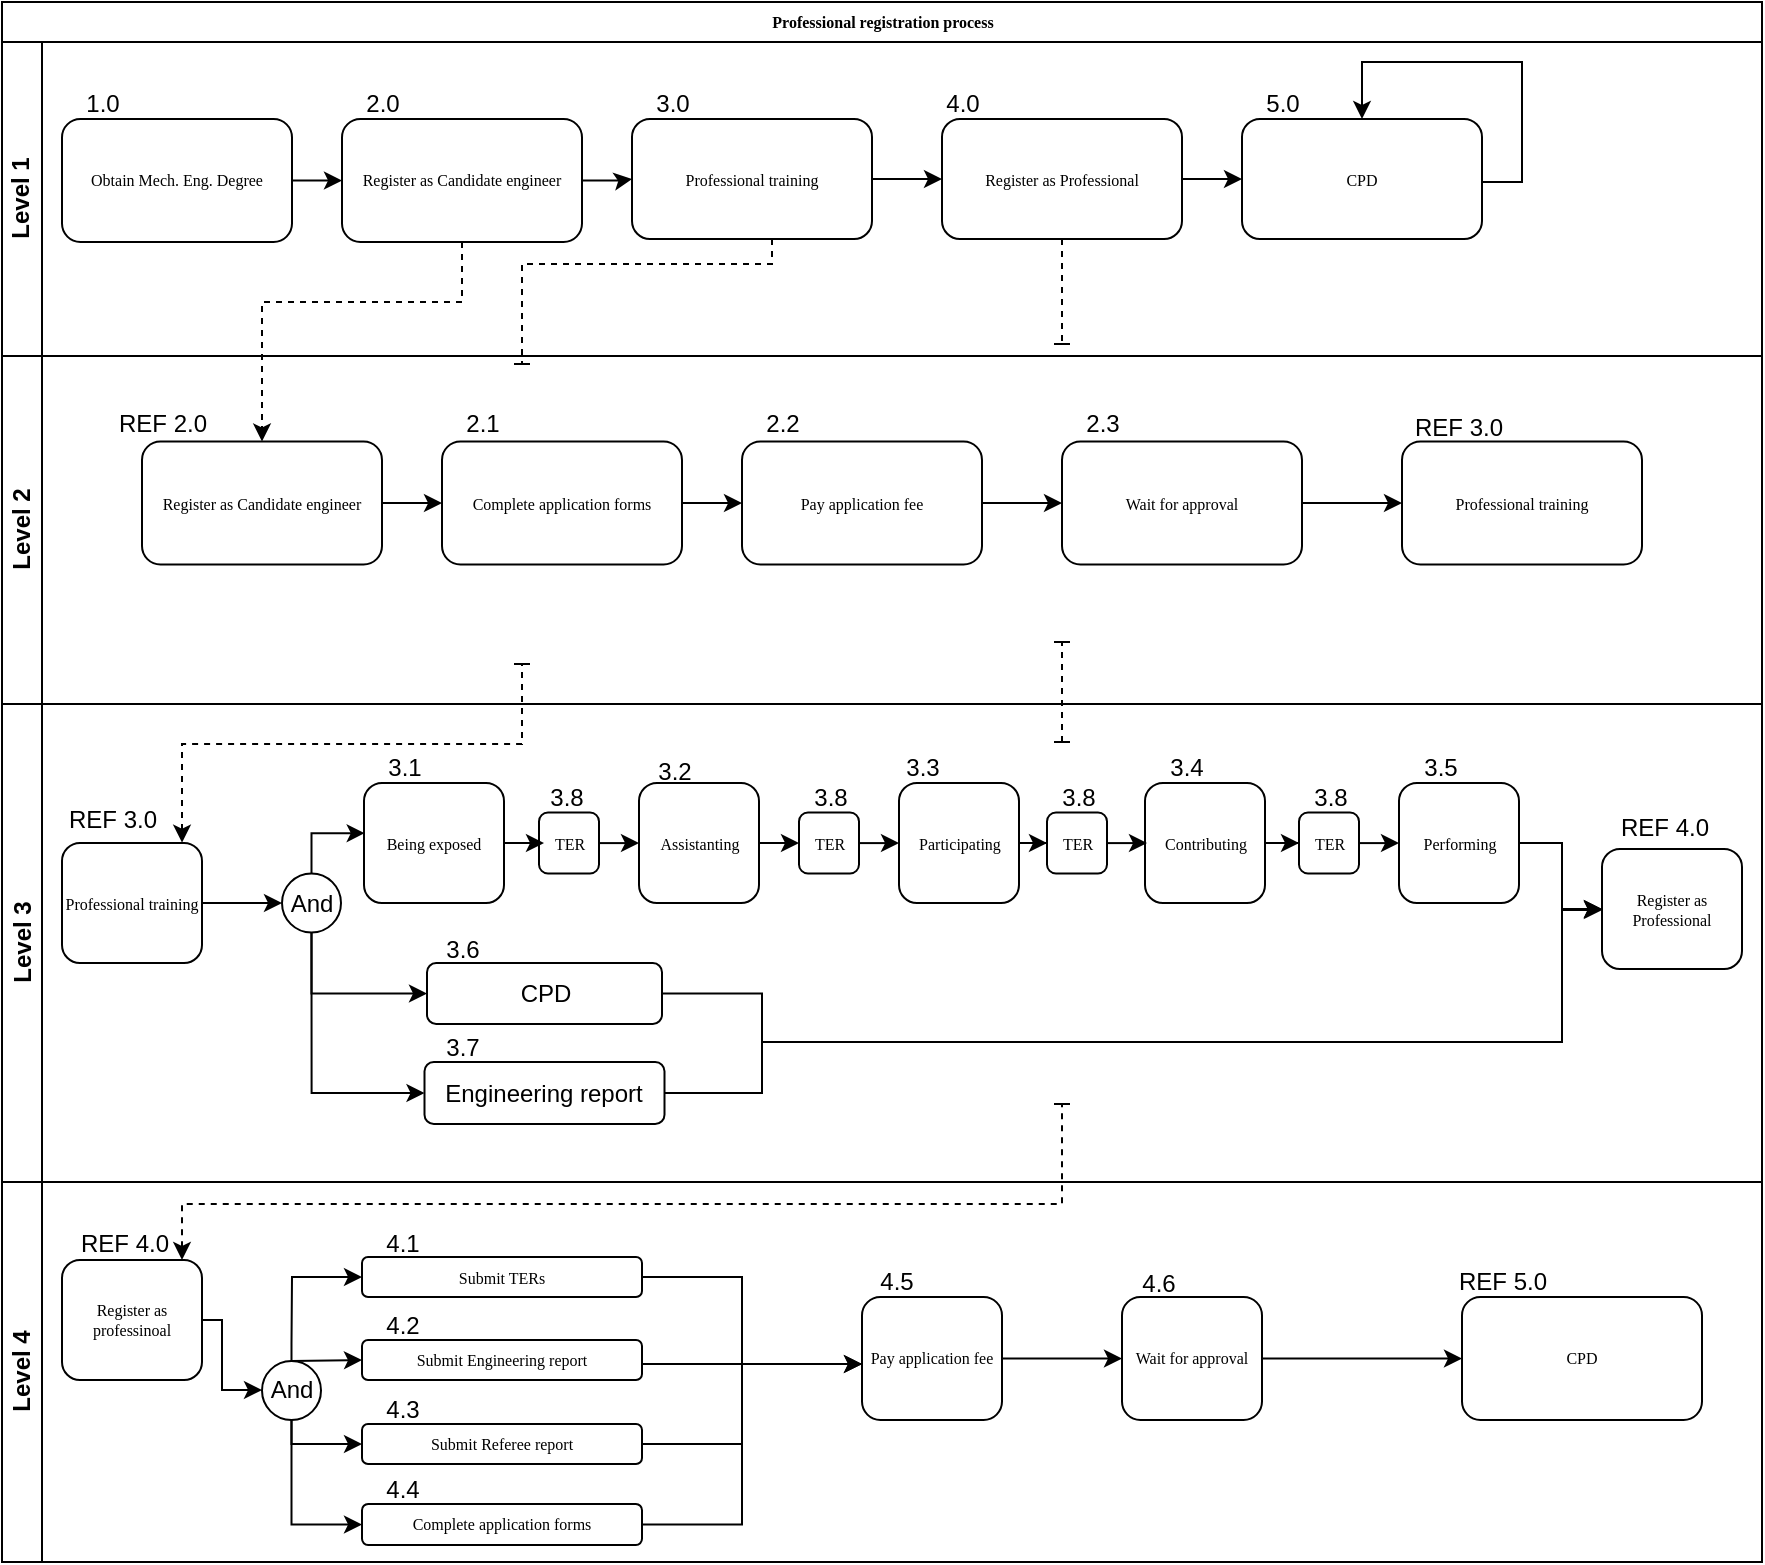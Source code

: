 <mxfile version="20.4.0" type="github">
  <diagram name="Page-1" id="c7488fd3-1785-93aa-aadb-54a6760d102a">
    <mxGraphModel dx="1185" dy="638" grid="1" gridSize="10" guides="1" tooltips="1" connect="1" arrows="1" fold="1" page="1" pageScale="1" pageWidth="1100" pageHeight="850" background="none" math="0" shadow="0">
      <root>
        <mxCell id="0" />
        <mxCell id="1" parent="0" />
        <mxCell id="2b4e8129b02d487f-1" value="Professional registration process" style="swimlane;html=1;childLayout=stackLayout;horizontal=1;startSize=20;horizontalStack=0;rounded=0;shadow=0;labelBackgroundColor=none;strokeWidth=1;fontFamily=Verdana;fontSize=8;align=center;" parent="1" vertex="1">
          <mxGeometry x="50" y="79" width="880" height="780" as="geometry" />
        </mxCell>
        <mxCell id="2b4e8129b02d487f-2" value="Level 1" style="swimlane;html=1;startSize=20;horizontal=0;" parent="2b4e8129b02d487f-1" vertex="1">
          <mxGeometry y="20" width="880" height="157" as="geometry" />
        </mxCell>
        <mxCell id="cjC6dYm5lV7wMh_6vhs--11" value="" style="edgeStyle=orthogonalEdgeStyle;rounded=0;orthogonalLoop=1;jettySize=auto;html=1;" edge="1" parent="2b4e8129b02d487f-2" source="2b4e8129b02d487f-6" target="cjC6dYm5lV7wMh_6vhs--10">
          <mxGeometry relative="1" as="geometry" />
        </mxCell>
        <mxCell id="2b4e8129b02d487f-6" value="Obtain Mech. Eng. Degree" style="rounded=1;whiteSpace=wrap;html=1;shadow=0;labelBackgroundColor=none;strokeWidth=1;fontFamily=Verdana;fontSize=8;align=center;" parent="2b4e8129b02d487f-2" vertex="1">
          <mxGeometry x="30" y="38.5" width="115" height="61.5" as="geometry" />
        </mxCell>
        <mxCell id="cjC6dYm5lV7wMh_6vhs--13" value="" style="edgeStyle=orthogonalEdgeStyle;rounded=0;orthogonalLoop=1;jettySize=auto;html=1;" edge="1" parent="2b4e8129b02d487f-2" source="cjC6dYm5lV7wMh_6vhs--10" target="cjC6dYm5lV7wMh_6vhs--12">
          <mxGeometry relative="1" as="geometry" />
        </mxCell>
        <mxCell id="cjC6dYm5lV7wMh_6vhs--10" value="Register as Candidate engineer" style="rounded=1;whiteSpace=wrap;html=1;shadow=0;labelBackgroundColor=none;strokeWidth=1;fontFamily=Verdana;fontSize=8;align=center;" vertex="1" parent="2b4e8129b02d487f-2">
          <mxGeometry x="170" y="38.5" width="120" height="61.5" as="geometry" />
        </mxCell>
        <mxCell id="cjC6dYm5lV7wMh_6vhs--16" style="edgeStyle=orthogonalEdgeStyle;rounded=0;orthogonalLoop=1;jettySize=auto;html=1;" edge="1" parent="2b4e8129b02d487f-2" source="cjC6dYm5lV7wMh_6vhs--12" target="cjC6dYm5lV7wMh_6vhs--14">
          <mxGeometry relative="1" as="geometry" />
        </mxCell>
        <mxCell id="cjC6dYm5lV7wMh_6vhs--12" value="Professional training" style="whiteSpace=wrap;html=1;fontSize=8;fontFamily=Verdana;rounded=1;shadow=0;labelBackgroundColor=none;strokeWidth=1;" vertex="1" parent="2b4e8129b02d487f-2">
          <mxGeometry x="315" y="38.5" width="120" height="60" as="geometry" />
        </mxCell>
        <mxCell id="cjC6dYm5lV7wMh_6vhs--17" style="edgeStyle=orthogonalEdgeStyle;rounded=0;orthogonalLoop=1;jettySize=auto;html=1;" edge="1" parent="2b4e8129b02d487f-2" source="cjC6dYm5lV7wMh_6vhs--14" target="cjC6dYm5lV7wMh_6vhs--15">
          <mxGeometry relative="1" as="geometry" />
        </mxCell>
        <mxCell id="cjC6dYm5lV7wMh_6vhs--14" value="Register as Professional" style="whiteSpace=wrap;html=1;fontSize=8;fontFamily=Verdana;rounded=1;shadow=0;labelBackgroundColor=none;strokeWidth=1;" vertex="1" parent="2b4e8129b02d487f-2">
          <mxGeometry x="470" y="38.5" width="120" height="60" as="geometry" />
        </mxCell>
        <mxCell id="cjC6dYm5lV7wMh_6vhs--15" value="CPD" style="whiteSpace=wrap;html=1;fontSize=8;fontFamily=Verdana;rounded=1;shadow=0;labelBackgroundColor=none;strokeWidth=1;" vertex="1" parent="2b4e8129b02d487f-2">
          <mxGeometry x="620" y="38.5" width="120" height="60" as="geometry" />
        </mxCell>
        <mxCell id="cjC6dYm5lV7wMh_6vhs--19" style="edgeStyle=orthogonalEdgeStyle;rounded=0;orthogonalLoop=1;jettySize=auto;html=1;entryX=0.5;entryY=0;entryDx=0;entryDy=0;" edge="1" parent="2b4e8129b02d487f-2" source="cjC6dYm5lV7wMh_6vhs--15" target="cjC6dYm5lV7wMh_6vhs--15">
          <mxGeometry relative="1" as="geometry">
            <mxPoint x="750" y="40" as="targetPoint" />
            <Array as="points">
              <mxPoint x="760" y="70" />
              <mxPoint x="760" y="10" />
              <mxPoint x="680" y="10" />
            </Array>
          </mxGeometry>
        </mxCell>
        <mxCell id="cjC6dYm5lV7wMh_6vhs--118" value="1.0" style="text;html=1;align=center;verticalAlign=middle;resizable=0;points=[];autosize=1;strokeColor=none;fillColor=none;" vertex="1" parent="2b4e8129b02d487f-2">
          <mxGeometry x="30" y="16" width="40" height="30" as="geometry" />
        </mxCell>
        <mxCell id="cjC6dYm5lV7wMh_6vhs--119" value="2.0" style="text;html=1;align=center;verticalAlign=middle;resizable=0;points=[];autosize=1;strokeColor=none;fillColor=none;" vertex="1" parent="2b4e8129b02d487f-2">
          <mxGeometry x="170" y="16" width="40" height="30" as="geometry" />
        </mxCell>
        <mxCell id="cjC6dYm5lV7wMh_6vhs--122" value="5.0" style="text;html=1;align=center;verticalAlign=middle;resizable=0;points=[];autosize=1;strokeColor=none;fillColor=none;" vertex="1" parent="2b4e8129b02d487f-2">
          <mxGeometry x="620" y="16" width="40" height="30" as="geometry" />
        </mxCell>
        <mxCell id="cjC6dYm5lV7wMh_6vhs--120" value="3.0" style="text;html=1;align=center;verticalAlign=middle;resizable=0;points=[];autosize=1;strokeColor=none;fillColor=none;" vertex="1" parent="2b4e8129b02d487f-2">
          <mxGeometry x="315" y="16" width="40" height="30" as="geometry" />
        </mxCell>
        <mxCell id="cjC6dYm5lV7wMh_6vhs--121" value="4.0" style="text;html=1;align=center;verticalAlign=middle;resizable=0;points=[];autosize=1;strokeColor=none;fillColor=none;" vertex="1" parent="2b4e8129b02d487f-2">
          <mxGeometry x="460" y="16" width="40" height="30" as="geometry" />
        </mxCell>
        <mxCell id="2b4e8129b02d487f-3" value="Level 2" style="swimlane;html=1;startSize=20;horizontal=0;" parent="2b4e8129b02d487f-1" vertex="1">
          <mxGeometry y="177" width="880" height="174" as="geometry" />
        </mxCell>
        <mxCell id="cjC6dYm5lV7wMh_6vhs--30" value="" style="edgeStyle=orthogonalEdgeStyle;rounded=0;orthogonalLoop=1;jettySize=auto;html=1;startArrow=none;startFill=0;endArrow=classic;endFill=1;" edge="1" parent="2b4e8129b02d487f-3" source="cjC6dYm5lV7wMh_6vhs--21" target="cjC6dYm5lV7wMh_6vhs--29">
          <mxGeometry relative="1" as="geometry" />
        </mxCell>
        <mxCell id="cjC6dYm5lV7wMh_6vhs--21" value="Register as Candidate engineer" style="rounded=1;whiteSpace=wrap;html=1;shadow=0;labelBackgroundColor=none;strokeWidth=1;fontFamily=Verdana;fontSize=8;align=center;" vertex="1" parent="2b4e8129b02d487f-3">
          <mxGeometry x="70" y="42.75" width="120" height="61.5" as="geometry" />
        </mxCell>
        <mxCell id="cjC6dYm5lV7wMh_6vhs--32" value="" style="edgeStyle=orthogonalEdgeStyle;rounded=0;orthogonalLoop=1;jettySize=auto;html=1;startArrow=none;startFill=0;endArrow=classic;endFill=1;" edge="1" parent="2b4e8129b02d487f-3" source="cjC6dYm5lV7wMh_6vhs--29" target="cjC6dYm5lV7wMh_6vhs--31">
          <mxGeometry relative="1" as="geometry" />
        </mxCell>
        <mxCell id="cjC6dYm5lV7wMh_6vhs--29" value="Complete application forms" style="rounded=1;whiteSpace=wrap;html=1;shadow=0;labelBackgroundColor=none;strokeWidth=1;fontFamily=Verdana;fontSize=8;align=center;" vertex="1" parent="2b4e8129b02d487f-3">
          <mxGeometry x="220" y="42.75" width="120" height="61.5" as="geometry" />
        </mxCell>
        <mxCell id="cjC6dYm5lV7wMh_6vhs--34" value="" style="edgeStyle=orthogonalEdgeStyle;rounded=0;orthogonalLoop=1;jettySize=auto;html=1;startArrow=none;startFill=0;endArrow=classic;endFill=1;" edge="1" parent="2b4e8129b02d487f-3" source="cjC6dYm5lV7wMh_6vhs--31" target="cjC6dYm5lV7wMh_6vhs--33">
          <mxGeometry relative="1" as="geometry" />
        </mxCell>
        <mxCell id="cjC6dYm5lV7wMh_6vhs--31" value="Pay application fee" style="rounded=1;whiteSpace=wrap;html=1;shadow=0;labelBackgroundColor=none;strokeWidth=1;fontFamily=Verdana;fontSize=8;align=center;" vertex="1" parent="2b4e8129b02d487f-3">
          <mxGeometry x="370" y="42.75" width="120" height="61.5" as="geometry" />
        </mxCell>
        <mxCell id="cjC6dYm5lV7wMh_6vhs--38" value="" style="edgeStyle=orthogonalEdgeStyle;rounded=0;orthogonalLoop=1;jettySize=auto;html=1;startArrow=none;startFill=0;endArrow=classic;endFill=1;" edge="1" parent="2b4e8129b02d487f-3" source="cjC6dYm5lV7wMh_6vhs--33" target="cjC6dYm5lV7wMh_6vhs--37">
          <mxGeometry relative="1" as="geometry" />
        </mxCell>
        <mxCell id="cjC6dYm5lV7wMh_6vhs--33" value="Wait for approval" style="rounded=1;whiteSpace=wrap;html=1;shadow=0;labelBackgroundColor=none;strokeWidth=1;fontFamily=Verdana;fontSize=8;align=center;" vertex="1" parent="2b4e8129b02d487f-3">
          <mxGeometry x="530" y="42.75" width="120" height="61.5" as="geometry" />
        </mxCell>
        <mxCell id="cjC6dYm5lV7wMh_6vhs--37" value="Professional training" style="rounded=1;whiteSpace=wrap;html=1;shadow=0;labelBackgroundColor=none;strokeWidth=1;fontFamily=Verdana;fontSize=8;align=center;" vertex="1" parent="2b4e8129b02d487f-3">
          <mxGeometry x="700" y="42.75" width="120" height="61.5" as="geometry" />
        </mxCell>
        <mxCell id="cjC6dYm5lV7wMh_6vhs--88" value="" style="endArrow=baseDash;dashed=1;html=1;rounded=0;startArrow=baseDash;startFill=0;endFill=0;" edge="1" parent="2b4e8129b02d487f-3">
          <mxGeometry width="50" height="50" relative="1" as="geometry">
            <mxPoint x="530" y="193" as="sourcePoint" />
            <mxPoint x="530" y="143" as="targetPoint" />
          </mxGeometry>
        </mxCell>
        <mxCell id="2b4e8129b02d487f-4" value="Level 3" style="swimlane;html=1;startSize=20;horizontal=0;" parent="2b4e8129b02d487f-1" vertex="1">
          <mxGeometry y="351" width="880" height="239" as="geometry" />
        </mxCell>
        <mxCell id="cjC6dYm5lV7wMh_6vhs--52" style="edgeStyle=orthogonalEdgeStyle;rounded=0;orthogonalLoop=1;jettySize=auto;html=1;entryX=0;entryY=0.5;entryDx=0;entryDy=0;startArrow=none;startFill=0;endArrow=classic;endFill=1;" edge="1" parent="2b4e8129b02d487f-4" source="cjC6dYm5lV7wMh_6vhs--23" target="cjC6dYm5lV7wMh_6vhs--51">
          <mxGeometry relative="1" as="geometry" />
        </mxCell>
        <mxCell id="cjC6dYm5lV7wMh_6vhs--23" value="Professional training" style="whiteSpace=wrap;html=1;fontSize=8;fontFamily=Verdana;rounded=1;shadow=0;labelBackgroundColor=none;strokeWidth=1;" vertex="1" parent="2b4e8129b02d487f-4">
          <mxGeometry x="30" y="69.5" width="70" height="60" as="geometry" />
        </mxCell>
        <mxCell id="cjC6dYm5lV7wMh_6vhs--39" value="Being exposed" style="whiteSpace=wrap;html=1;fontSize=8;fontFamily=Verdana;rounded=1;shadow=0;labelBackgroundColor=none;strokeWidth=1;" vertex="1" parent="2b4e8129b02d487f-4">
          <mxGeometry x="181" y="39.5" width="70" height="60" as="geometry" />
        </mxCell>
        <mxCell id="cjC6dYm5lV7wMh_6vhs--65" value="" style="edgeStyle=orthogonalEdgeStyle;rounded=0;orthogonalLoop=1;jettySize=auto;html=1;startArrow=none;startFill=0;endArrow=classic;endFill=1;" edge="1" parent="2b4e8129b02d487f-4" source="cjC6dYm5lV7wMh_6vhs--41" target="cjC6dYm5lV7wMh_6vhs--61">
          <mxGeometry relative="1" as="geometry" />
        </mxCell>
        <mxCell id="cjC6dYm5lV7wMh_6vhs--41" value="Assistanting" style="whiteSpace=wrap;html=1;fontSize=8;fontFamily=Verdana;rounded=1;shadow=0;labelBackgroundColor=none;strokeWidth=1;" vertex="1" parent="2b4e8129b02d487f-4">
          <mxGeometry x="318.5" y="39.5" width="60" height="60" as="geometry" />
        </mxCell>
        <mxCell id="cjC6dYm5lV7wMh_6vhs--68" style="edgeStyle=orthogonalEdgeStyle;rounded=0;orthogonalLoop=1;jettySize=auto;html=1;entryX=0;entryY=0.5;entryDx=0;entryDy=0;startArrow=none;startFill=0;endArrow=classic;endFill=1;" edge="1" parent="2b4e8129b02d487f-4" source="cjC6dYm5lV7wMh_6vhs--43" target="cjC6dYm5lV7wMh_6vhs--60">
          <mxGeometry relative="1" as="geometry" />
        </mxCell>
        <mxCell id="cjC6dYm5lV7wMh_6vhs--43" value="Participating" style="whiteSpace=wrap;html=1;fontSize=8;fontFamily=Verdana;rounded=1;shadow=0;labelBackgroundColor=none;strokeWidth=1;" vertex="1" parent="2b4e8129b02d487f-4">
          <mxGeometry x="448.5" y="39.5" width="60" height="60" as="geometry" />
        </mxCell>
        <mxCell id="cjC6dYm5lV7wMh_6vhs--70" style="edgeStyle=orthogonalEdgeStyle;rounded=0;orthogonalLoop=1;jettySize=auto;html=1;entryX=0;entryY=0.5;entryDx=0;entryDy=0;startArrow=none;startFill=0;endArrow=classic;endFill=1;" edge="1" parent="2b4e8129b02d487f-4" source="cjC6dYm5lV7wMh_6vhs--47" target="cjC6dYm5lV7wMh_6vhs--62">
          <mxGeometry relative="1" as="geometry" />
        </mxCell>
        <mxCell id="cjC6dYm5lV7wMh_6vhs--47" value="Contributing" style="whiteSpace=wrap;html=1;fontSize=8;fontFamily=Verdana;rounded=1;shadow=0;labelBackgroundColor=none;strokeWidth=1;" vertex="1" parent="2b4e8129b02d487f-4">
          <mxGeometry x="571.5" y="39.5" width="60" height="60" as="geometry" />
        </mxCell>
        <mxCell id="cjC6dYm5lV7wMh_6vhs--85" style="edgeStyle=orthogonalEdgeStyle;rounded=0;orthogonalLoop=1;jettySize=auto;html=1;entryX=0;entryY=0.5;entryDx=0;entryDy=0;startArrow=none;startFill=0;endArrow=classic;endFill=1;" edge="1" parent="2b4e8129b02d487f-4" source="cjC6dYm5lV7wMh_6vhs--49" target="cjC6dYm5lV7wMh_6vhs--81">
          <mxGeometry relative="1" as="geometry">
            <Array as="points">
              <mxPoint x="780" y="69" />
              <mxPoint x="780" y="103" />
            </Array>
          </mxGeometry>
        </mxCell>
        <mxCell id="cjC6dYm5lV7wMh_6vhs--49" value="Performing" style="whiteSpace=wrap;html=1;fontSize=8;fontFamily=Verdana;rounded=1;shadow=0;labelBackgroundColor=none;strokeWidth=1;" vertex="1" parent="2b4e8129b02d487f-4">
          <mxGeometry x="698.5" y="39.5" width="60" height="60" as="geometry" />
        </mxCell>
        <mxCell id="cjC6dYm5lV7wMh_6vhs--53" style="edgeStyle=orthogonalEdgeStyle;rounded=0;orthogonalLoop=1;jettySize=auto;html=1;entryX=0.005;entryY=0.418;entryDx=0;entryDy=0;entryPerimeter=0;startArrow=none;startFill=0;endArrow=classic;endFill=1;" edge="1" parent="2b4e8129b02d487f-4" source="cjC6dYm5lV7wMh_6vhs--51" target="cjC6dYm5lV7wMh_6vhs--39">
          <mxGeometry relative="1" as="geometry">
            <Array as="points">
              <mxPoint x="155" y="64" />
            </Array>
          </mxGeometry>
        </mxCell>
        <mxCell id="cjC6dYm5lV7wMh_6vhs--78" style="edgeStyle=orthogonalEdgeStyle;rounded=0;orthogonalLoop=1;jettySize=auto;html=1;entryX=0;entryY=0.5;entryDx=0;entryDy=0;startArrow=none;startFill=0;endArrow=classic;endFill=1;" edge="1" parent="2b4e8129b02d487f-4" source="cjC6dYm5lV7wMh_6vhs--51" target="cjC6dYm5lV7wMh_6vhs--55">
          <mxGeometry relative="1" as="geometry">
            <Array as="points">
              <mxPoint x="155" y="145" />
            </Array>
          </mxGeometry>
        </mxCell>
        <mxCell id="cjC6dYm5lV7wMh_6vhs--79" style="edgeStyle=orthogonalEdgeStyle;rounded=0;orthogonalLoop=1;jettySize=auto;html=1;exitX=0.5;exitY=1;exitDx=0;exitDy=0;entryX=0;entryY=0.5;entryDx=0;entryDy=0;startArrow=none;startFill=0;endArrow=classic;endFill=1;" edge="1" parent="2b4e8129b02d487f-4" source="cjC6dYm5lV7wMh_6vhs--51" target="cjC6dYm5lV7wMh_6vhs--76">
          <mxGeometry relative="1" as="geometry" />
        </mxCell>
        <mxCell id="cjC6dYm5lV7wMh_6vhs--51" value="And" style="ellipse;whiteSpace=wrap;html=1;aspect=fixed;fillColor=#FFFFFF;" vertex="1" parent="2b4e8129b02d487f-4">
          <mxGeometry x="140" y="84.75" width="29.5" height="29.5" as="geometry" />
        </mxCell>
        <mxCell id="cjC6dYm5lV7wMh_6vhs--55" value="CPD" style="rounded=1;whiteSpace=wrap;html=1;fillColor=#FFFFFF;" vertex="1" parent="2b4e8129b02d487f-4">
          <mxGeometry x="212.5" y="129.5" width="117.5" height="30.5" as="geometry" />
        </mxCell>
        <mxCell id="cjC6dYm5lV7wMh_6vhs--63" value="" style="edgeStyle=orthogonalEdgeStyle;rounded=0;orthogonalLoop=1;jettySize=auto;html=1;startArrow=none;startFill=0;endArrow=classic;endFill=1;" edge="1" parent="2b4e8129b02d487f-4" source="cjC6dYm5lV7wMh_6vhs--58" target="cjC6dYm5lV7wMh_6vhs--41">
          <mxGeometry relative="1" as="geometry" />
        </mxCell>
        <mxCell id="cjC6dYm5lV7wMh_6vhs--58" value="TER" style="whiteSpace=wrap;html=1;fontSize=8;fontFamily=Verdana;rounded=1;shadow=0;labelBackgroundColor=none;strokeWidth=1;" vertex="1" parent="2b4e8129b02d487f-4">
          <mxGeometry x="268.5" y="54.25" width="30" height="30.5" as="geometry" />
        </mxCell>
        <mxCell id="cjC6dYm5lV7wMh_6vhs--59" value="" style="edgeStyle=orthogonalEdgeStyle;rounded=0;orthogonalLoop=1;jettySize=auto;html=1;startArrow=none;startFill=0;endArrow=classic;endFill=1;" edge="1" parent="2b4e8129b02d487f-4" source="cjC6dYm5lV7wMh_6vhs--39" target="cjC6dYm5lV7wMh_6vhs--58">
          <mxGeometry relative="1" as="geometry" />
        </mxCell>
        <mxCell id="cjC6dYm5lV7wMh_6vhs--71" style="edgeStyle=orthogonalEdgeStyle;rounded=0;orthogonalLoop=1;jettySize=auto;html=1;entryX=0;entryY=0.5;entryDx=0;entryDy=0;startArrow=none;startFill=0;endArrow=classic;endFill=1;" edge="1" parent="2b4e8129b02d487f-4" source="cjC6dYm5lV7wMh_6vhs--62" target="cjC6dYm5lV7wMh_6vhs--49">
          <mxGeometry relative="1" as="geometry" />
        </mxCell>
        <mxCell id="cjC6dYm5lV7wMh_6vhs--62" value="TER" style="whiteSpace=wrap;html=1;fontSize=8;fontFamily=Verdana;rounded=1;shadow=0;labelBackgroundColor=none;strokeWidth=1;" vertex="1" parent="2b4e8129b02d487f-4">
          <mxGeometry x="648.5" y="54.25" width="30" height="30.5" as="geometry" />
        </mxCell>
        <mxCell id="cjC6dYm5lV7wMh_6vhs--72" style="edgeStyle=orthogonalEdgeStyle;rounded=0;orthogonalLoop=1;jettySize=auto;html=1;startArrow=none;startFill=0;endArrow=classic;endFill=1;" edge="1" parent="2b4e8129b02d487f-4" source="cjC6dYm5lV7wMh_6vhs--60" target="cjC6dYm5lV7wMh_6vhs--47">
          <mxGeometry relative="1" as="geometry" />
        </mxCell>
        <mxCell id="cjC6dYm5lV7wMh_6vhs--60" value="TER" style="whiteSpace=wrap;html=1;fontSize=8;fontFamily=Verdana;rounded=1;shadow=0;labelBackgroundColor=none;strokeWidth=1;" vertex="1" parent="2b4e8129b02d487f-4">
          <mxGeometry x="522.5" y="54.25" width="30" height="30.5" as="geometry" />
        </mxCell>
        <mxCell id="cjC6dYm5lV7wMh_6vhs--67" style="edgeStyle=orthogonalEdgeStyle;rounded=0;orthogonalLoop=1;jettySize=auto;html=1;entryX=0;entryY=0.5;entryDx=0;entryDy=0;startArrow=none;startFill=0;endArrow=classic;endFill=1;" edge="1" parent="2b4e8129b02d487f-4" source="cjC6dYm5lV7wMh_6vhs--61" target="cjC6dYm5lV7wMh_6vhs--43">
          <mxGeometry relative="1" as="geometry" />
        </mxCell>
        <mxCell id="cjC6dYm5lV7wMh_6vhs--61" value="TER" style="whiteSpace=wrap;html=1;fontSize=8;fontFamily=Verdana;rounded=1;shadow=0;labelBackgroundColor=none;strokeWidth=1;" vertex="1" parent="2b4e8129b02d487f-4">
          <mxGeometry x="398.5" y="54.25" width="30" height="30.5" as="geometry" />
        </mxCell>
        <mxCell id="cjC6dYm5lV7wMh_6vhs--83" style="edgeStyle=orthogonalEdgeStyle;rounded=0;orthogonalLoop=1;jettySize=auto;html=1;entryX=0;entryY=0.5;entryDx=0;entryDy=0;startArrow=none;startFill=0;endArrow=classic;endFill=1;" edge="1" parent="2b4e8129b02d487f-4" source="cjC6dYm5lV7wMh_6vhs--76" target="cjC6dYm5lV7wMh_6vhs--81">
          <mxGeometry relative="1" as="geometry">
            <Array as="points">
              <mxPoint x="380" y="195" />
              <mxPoint x="380" y="169" />
              <mxPoint x="780" y="169" />
              <mxPoint x="780" y="103" />
            </Array>
          </mxGeometry>
        </mxCell>
        <mxCell id="cjC6dYm5lV7wMh_6vhs--76" value="Engineering report" style="rounded=1;whiteSpace=wrap;html=1;fillColor=#FFFFFF;" vertex="1" parent="2b4e8129b02d487f-4">
          <mxGeometry x="211.25" y="179" width="120" height="31" as="geometry" />
        </mxCell>
        <mxCell id="cjC6dYm5lV7wMh_6vhs--81" value="Register as Professional" style="whiteSpace=wrap;html=1;fontSize=8;fontFamily=Verdana;rounded=1;shadow=0;labelBackgroundColor=none;strokeWidth=1;" vertex="1" parent="2b4e8129b02d487f-4">
          <mxGeometry x="800" y="72.5" width="70" height="60" as="geometry" />
        </mxCell>
        <mxCell id="cjC6dYm5lV7wMh_6vhs--84" style="edgeStyle=orthogonalEdgeStyle;rounded=0;orthogonalLoop=1;jettySize=auto;html=1;startArrow=none;startFill=0;endArrow=classic;endFill=1;entryX=0;entryY=0.5;entryDx=0;entryDy=0;" edge="1" parent="2b4e8129b02d487f-4" source="cjC6dYm5lV7wMh_6vhs--55" target="cjC6dYm5lV7wMh_6vhs--81">
          <mxGeometry relative="1" as="geometry">
            <mxPoint x="800" y="119" as="targetPoint" />
            <Array as="points">
              <mxPoint x="380" y="145" />
              <mxPoint x="380" y="169" />
              <mxPoint x="780" y="169" />
              <mxPoint x="780" y="103" />
              <mxPoint x="800" y="103" />
            </Array>
          </mxGeometry>
        </mxCell>
        <mxCell id="cjC6dYm5lV7wMh_6vhs--128" value="REF 3.0" style="text;html=1;align=center;verticalAlign=middle;resizable=0;points=[];autosize=1;strokeColor=none;fillColor=none;" vertex="1" parent="2b4e8129b02d487f-4">
          <mxGeometry x="20" y="42.5" width="70" height="30" as="geometry" />
        </mxCell>
        <mxCell id="cjC6dYm5lV7wMh_6vhs--129" value="3.1" style="text;html=1;align=center;verticalAlign=middle;resizable=0;points=[];autosize=1;strokeColor=none;fillColor=none;" vertex="1" parent="2b4e8129b02d487f-4">
          <mxGeometry x="181" y="16.5" width="40" height="30" as="geometry" />
        </mxCell>
        <mxCell id="cjC6dYm5lV7wMh_6vhs--131" value="3.3" style="text;html=1;align=center;verticalAlign=middle;resizable=0;points=[];autosize=1;strokeColor=none;fillColor=none;" vertex="1" parent="2b4e8129b02d487f-4">
          <mxGeometry x="440" y="16.5" width="40" height="30" as="geometry" />
        </mxCell>
        <mxCell id="cjC6dYm5lV7wMh_6vhs--132" value="3.4" style="text;html=1;align=center;verticalAlign=middle;resizable=0;points=[];autosize=1;strokeColor=none;fillColor=none;" vertex="1" parent="2b4e8129b02d487f-4">
          <mxGeometry x="571.5" y="16.5" width="40" height="30" as="geometry" />
        </mxCell>
        <mxCell id="cjC6dYm5lV7wMh_6vhs--133" value="3.5" style="text;html=1;align=center;verticalAlign=middle;resizable=0;points=[];autosize=1;strokeColor=none;fillColor=none;" vertex="1" parent="2b4e8129b02d487f-4">
          <mxGeometry x="698.5" y="16.5" width="40" height="30" as="geometry" />
        </mxCell>
        <mxCell id="cjC6dYm5lV7wMh_6vhs--134" value="3.6" style="text;html=1;align=center;verticalAlign=middle;resizable=0;points=[];autosize=1;strokeColor=none;fillColor=none;" vertex="1" parent="2b4e8129b02d487f-4">
          <mxGeometry x="210" y="108.25" width="40" height="30" as="geometry" />
        </mxCell>
        <mxCell id="cjC6dYm5lV7wMh_6vhs--135" value="3.7" style="text;html=1;align=center;verticalAlign=middle;resizable=0;points=[];autosize=1;strokeColor=none;fillColor=none;" vertex="1" parent="2b4e8129b02d487f-4">
          <mxGeometry x="210" y="157" width="40" height="30" as="geometry" />
        </mxCell>
        <mxCell id="cjC6dYm5lV7wMh_6vhs--136" value="REF 4.0" style="text;html=1;align=center;verticalAlign=middle;resizable=0;points=[];autosize=1;strokeColor=none;fillColor=none;" vertex="1" parent="2b4e8129b02d487f-4">
          <mxGeometry x="796" y="46.5" width="70" height="30" as="geometry" />
        </mxCell>
        <mxCell id="cjC6dYm5lV7wMh_6vhs--137" value="3.8" style="text;html=1;align=center;verticalAlign=middle;resizable=0;points=[];autosize=1;strokeColor=none;fillColor=none;" vertex="1" parent="2b4e8129b02d487f-4">
          <mxGeometry x="261.5" y="32" width="40" height="30" as="geometry" />
        </mxCell>
        <mxCell id="cjC6dYm5lV7wMh_6vhs--138" value="3.8" style="text;html=1;align=center;verticalAlign=middle;resizable=0;points=[];autosize=1;strokeColor=none;fillColor=none;" vertex="1" parent="2b4e8129b02d487f-4">
          <mxGeometry x="393.5" y="32" width="40" height="30" as="geometry" />
        </mxCell>
        <mxCell id="cjC6dYm5lV7wMh_6vhs--139" value="3.8" style="text;html=1;align=center;verticalAlign=middle;resizable=0;points=[];autosize=1;strokeColor=none;fillColor=none;" vertex="1" parent="2b4e8129b02d487f-4">
          <mxGeometry x="517.5" y="32" width="40" height="30" as="geometry" />
        </mxCell>
        <mxCell id="cjC6dYm5lV7wMh_6vhs--140" value="3.8" style="text;html=1;align=center;verticalAlign=middle;resizable=0;points=[];autosize=1;strokeColor=none;fillColor=none;" vertex="1" parent="2b4e8129b02d487f-4">
          <mxGeometry x="643.5" y="32" width="40" height="30" as="geometry" />
        </mxCell>
        <mxCell id="cjC6dYm5lV7wMh_6vhs--25" value="Level 4" style="swimlane;html=1;startSize=20;horizontal=0;" vertex="1" parent="2b4e8129b02d487f-1">
          <mxGeometry y="590" width="880" height="190" as="geometry" />
        </mxCell>
        <mxCell id="cjC6dYm5lV7wMh_6vhs--101" style="edgeStyle=orthogonalEdgeStyle;rounded=0;orthogonalLoop=1;jettySize=auto;html=1;entryX=0;entryY=0.5;entryDx=0;entryDy=0;startArrow=none;startFill=0;endArrow=classic;endFill=1;" edge="1" parent="cjC6dYm5lV7wMh_6vhs--25" source="cjC6dYm5lV7wMh_6vhs--26" target="cjC6dYm5lV7wMh_6vhs--100">
          <mxGeometry relative="1" as="geometry">
            <Array as="points">
              <mxPoint x="110" y="69" />
              <mxPoint x="110" y="104" />
              <mxPoint x="130" y="104" />
            </Array>
          </mxGeometry>
        </mxCell>
        <mxCell id="cjC6dYm5lV7wMh_6vhs--26" value="Register as professinoal" style="whiteSpace=wrap;html=1;fontSize=8;fontFamily=Verdana;rounded=1;shadow=0;labelBackgroundColor=none;strokeWidth=1;" vertex="1" parent="cjC6dYm5lV7wMh_6vhs--25">
          <mxGeometry x="30" y="39" width="70" height="60" as="geometry" />
        </mxCell>
        <mxCell id="cjC6dYm5lV7wMh_6vhs--93" value="Complete application forms" style="rounded=1;whiteSpace=wrap;html=1;shadow=0;labelBackgroundColor=none;strokeWidth=1;fontFamily=Verdana;fontSize=8;align=center;" vertex="1" parent="cjC6dYm5lV7wMh_6vhs--25">
          <mxGeometry x="180" y="161" width="140" height="20.5" as="geometry" />
        </mxCell>
        <mxCell id="cjC6dYm5lV7wMh_6vhs--115" style="edgeStyle=orthogonalEdgeStyle;rounded=0;orthogonalLoop=1;jettySize=auto;html=1;entryX=0;entryY=0.5;entryDx=0;entryDy=0;startArrow=none;startFill=0;endArrow=classic;endFill=1;" edge="1" parent="cjC6dYm5lV7wMh_6vhs--25" source="cjC6dYm5lV7wMh_6vhs--94" target="cjC6dYm5lV7wMh_6vhs--95">
          <mxGeometry relative="1" as="geometry" />
        </mxCell>
        <mxCell id="cjC6dYm5lV7wMh_6vhs--94" value="Pay application fee" style="rounded=1;whiteSpace=wrap;html=1;shadow=0;labelBackgroundColor=none;strokeWidth=1;fontFamily=Verdana;fontSize=8;align=center;" vertex="1" parent="cjC6dYm5lV7wMh_6vhs--25">
          <mxGeometry x="430" y="57.5" width="70" height="61.5" as="geometry" />
        </mxCell>
        <mxCell id="cjC6dYm5lV7wMh_6vhs--116" style="edgeStyle=orthogonalEdgeStyle;rounded=0;orthogonalLoop=1;jettySize=auto;html=1;entryX=0;entryY=0.5;entryDx=0;entryDy=0;startArrow=none;startFill=0;endArrow=classic;endFill=1;" edge="1" parent="cjC6dYm5lV7wMh_6vhs--25" source="cjC6dYm5lV7wMh_6vhs--95" target="cjC6dYm5lV7wMh_6vhs--96">
          <mxGeometry relative="1" as="geometry" />
        </mxCell>
        <mxCell id="cjC6dYm5lV7wMh_6vhs--95" value="Wait for approval" style="rounded=1;whiteSpace=wrap;html=1;shadow=0;labelBackgroundColor=none;strokeWidth=1;fontFamily=Verdana;fontSize=8;align=center;" vertex="1" parent="cjC6dYm5lV7wMh_6vhs--25">
          <mxGeometry x="560" y="57.5" width="70" height="61.5" as="geometry" />
        </mxCell>
        <mxCell id="cjC6dYm5lV7wMh_6vhs--96" value="CPD" style="rounded=1;whiteSpace=wrap;html=1;shadow=0;labelBackgroundColor=none;strokeWidth=1;fontFamily=Verdana;fontSize=8;align=center;" vertex="1" parent="cjC6dYm5lV7wMh_6vhs--25">
          <mxGeometry x="730" y="57.5" width="120" height="61.5" as="geometry" />
        </mxCell>
        <mxCell id="cjC6dYm5lV7wMh_6vhs--155" style="edgeStyle=orthogonalEdgeStyle;rounded=0;orthogonalLoop=1;jettySize=auto;html=1;startArrow=none;startFill=0;endArrow=classic;endFill=1;" edge="1" parent="cjC6dYm5lV7wMh_6vhs--25" source="cjC6dYm5lV7wMh_6vhs--98" target="cjC6dYm5lV7wMh_6vhs--94">
          <mxGeometry relative="1" as="geometry">
            <Array as="points">
              <mxPoint x="370" y="48" />
              <mxPoint x="370" y="91" />
            </Array>
          </mxGeometry>
        </mxCell>
        <mxCell id="cjC6dYm5lV7wMh_6vhs--98" value="Submit TERs" style="whiteSpace=wrap;html=1;fontSize=8;fontFamily=Verdana;rounded=1;shadow=0;labelBackgroundColor=none;strokeWidth=1;" vertex="1" parent="cjC6dYm5lV7wMh_6vhs--25">
          <mxGeometry x="180" y="37.5" width="140" height="20" as="geometry" />
        </mxCell>
        <mxCell id="cjC6dYm5lV7wMh_6vhs--149" style="edgeStyle=orthogonalEdgeStyle;rounded=0;orthogonalLoop=1;jettySize=auto;html=1;entryX=0;entryY=0.5;entryDx=0;entryDy=0;startArrow=none;startFill=0;endArrow=classic;endFill=1;" edge="1" parent="cjC6dYm5lV7wMh_6vhs--25" source="cjC6dYm5lV7wMh_6vhs--100" target="cjC6dYm5lV7wMh_6vhs--98">
          <mxGeometry relative="1" as="geometry">
            <Array as="points">
              <mxPoint x="145" y="81" />
              <mxPoint x="145" y="70" />
              <mxPoint x="145" y="48" />
            </Array>
          </mxGeometry>
        </mxCell>
        <mxCell id="cjC6dYm5lV7wMh_6vhs--150" style="edgeStyle=orthogonalEdgeStyle;rounded=0;orthogonalLoop=1;jettySize=auto;html=1;entryX=0;entryY=0.5;entryDx=0;entryDy=0;startArrow=none;startFill=0;endArrow=classic;endFill=1;" edge="1" parent="cjC6dYm5lV7wMh_6vhs--25" source="cjC6dYm5lV7wMh_6vhs--100" target="cjC6dYm5lV7wMh_6vhs--102">
          <mxGeometry relative="1" as="geometry">
            <Array as="points">
              <mxPoint x="145" y="89" />
            </Array>
          </mxGeometry>
        </mxCell>
        <mxCell id="cjC6dYm5lV7wMh_6vhs--152" style="edgeStyle=orthogonalEdgeStyle;rounded=0;orthogonalLoop=1;jettySize=auto;html=1;entryX=0;entryY=0.5;entryDx=0;entryDy=0;startArrow=none;startFill=0;endArrow=classic;endFill=1;" edge="1" parent="cjC6dYm5lV7wMh_6vhs--25" source="cjC6dYm5lV7wMh_6vhs--100" target="cjC6dYm5lV7wMh_6vhs--103">
          <mxGeometry relative="1" as="geometry">
            <Array as="points">
              <mxPoint x="145" y="131" />
            </Array>
          </mxGeometry>
        </mxCell>
        <mxCell id="cjC6dYm5lV7wMh_6vhs--100" value="And" style="ellipse;whiteSpace=wrap;html=1;aspect=fixed;fillColor=#FFFFFF;" vertex="1" parent="cjC6dYm5lV7wMh_6vhs--25">
          <mxGeometry x="130" y="89.5" width="29.5" height="29.5" as="geometry" />
        </mxCell>
        <mxCell id="cjC6dYm5lV7wMh_6vhs--102" value="Submit Engineering report" style="whiteSpace=wrap;html=1;fontSize=8;fontFamily=Verdana;rounded=1;shadow=0;labelBackgroundColor=none;strokeWidth=1;" vertex="1" parent="cjC6dYm5lV7wMh_6vhs--25">
          <mxGeometry x="180" y="79" width="140" height="20" as="geometry" />
        </mxCell>
        <mxCell id="cjC6dYm5lV7wMh_6vhs--103" value="Submit Referee report" style="whiteSpace=wrap;html=1;fontSize=8;fontFamily=Verdana;rounded=1;shadow=0;labelBackgroundColor=none;strokeWidth=1;" vertex="1" parent="cjC6dYm5lV7wMh_6vhs--25">
          <mxGeometry x="180" y="121" width="140" height="20" as="geometry" />
        </mxCell>
        <mxCell id="cjC6dYm5lV7wMh_6vhs--141" value="REF 4.0" style="text;html=1;align=center;verticalAlign=middle;resizable=0;points=[];autosize=1;strokeColor=none;fillColor=none;" vertex="1" parent="cjC6dYm5lV7wMh_6vhs--25">
          <mxGeometry x="26" y="15.5" width="70" height="30" as="geometry" />
        </mxCell>
        <mxCell id="cjC6dYm5lV7wMh_6vhs--148" value="4.4" style="text;html=1;align=center;verticalAlign=middle;resizable=0;points=[];autosize=1;strokeColor=none;fillColor=none;" vertex="1" parent="cjC6dYm5lV7wMh_6vhs--25">
          <mxGeometry x="180" y="139" width="40" height="30" as="geometry" />
        </mxCell>
        <mxCell id="cjC6dYm5lV7wMh_6vhs--145" value="4.1" style="text;html=1;align=center;verticalAlign=middle;resizable=0;points=[];autosize=1;strokeColor=none;fillColor=none;" vertex="1" parent="cjC6dYm5lV7wMh_6vhs--25">
          <mxGeometry x="180" y="15.5" width="40" height="30" as="geometry" />
        </mxCell>
        <mxCell id="cjC6dYm5lV7wMh_6vhs--154" style="edgeStyle=orthogonalEdgeStyle;rounded=0;orthogonalLoop=1;jettySize=auto;html=1;startArrow=none;startFill=0;endArrow=classic;endFill=1;entryX=0;entryY=0.5;entryDx=0;entryDy=0;" edge="1" parent="cjC6dYm5lV7wMh_6vhs--25" source="cjC6dYm5lV7wMh_6vhs--100" target="cjC6dYm5lV7wMh_6vhs--93">
          <mxGeometry relative="1" as="geometry">
            <mxPoint x="130" y="171" as="targetPoint" />
            <Array as="points">
              <mxPoint x="145" y="171" />
            </Array>
          </mxGeometry>
        </mxCell>
        <mxCell id="cjC6dYm5lV7wMh_6vhs--159" value="4.5" style="text;html=1;align=center;verticalAlign=middle;resizable=0;points=[];autosize=1;strokeColor=none;fillColor=none;" vertex="1" parent="cjC6dYm5lV7wMh_6vhs--25">
          <mxGeometry x="427" y="34.5" width="40" height="30" as="geometry" />
        </mxCell>
        <mxCell id="cjC6dYm5lV7wMh_6vhs--160" value="4.6" style="text;html=1;align=center;verticalAlign=middle;resizable=0;points=[];autosize=1;strokeColor=none;fillColor=none;" vertex="1" parent="cjC6dYm5lV7wMh_6vhs--25">
          <mxGeometry x="558" y="35.5" width="40" height="30" as="geometry" />
        </mxCell>
        <mxCell id="cjC6dYm5lV7wMh_6vhs--161" value="REF 5.0" style="text;html=1;align=center;verticalAlign=middle;resizable=0;points=[];autosize=1;strokeColor=none;fillColor=none;" vertex="1" parent="cjC6dYm5lV7wMh_6vhs--25">
          <mxGeometry x="715" y="34.5" width="70" height="30" as="geometry" />
        </mxCell>
        <mxCell id="cjC6dYm5lV7wMh_6vhs--20" style="edgeStyle=orthogonalEdgeStyle;rounded=0;orthogonalLoop=1;jettySize=auto;html=1;dashed=1;entryX=0.5;entryY=0;entryDx=0;entryDy=0;" edge="1" parent="2b4e8129b02d487f-1" source="cjC6dYm5lV7wMh_6vhs--10" target="cjC6dYm5lV7wMh_6vhs--21">
          <mxGeometry relative="1" as="geometry">
            <mxPoint x="70" y="220" as="targetPoint" />
            <Array as="points">
              <mxPoint x="230" y="150" />
              <mxPoint x="130" y="150" />
            </Array>
          </mxGeometry>
        </mxCell>
        <mxCell id="cjC6dYm5lV7wMh_6vhs--22" style="edgeStyle=orthogonalEdgeStyle;rounded=0;orthogonalLoop=1;jettySize=auto;html=1;dashed=1;startArrow=none;startFill=0;endArrow=baseDash;endFill=0;" edge="1" parent="1" source="cjC6dYm5lV7wMh_6vhs--12">
          <mxGeometry relative="1" as="geometry">
            <mxPoint x="310" y="260" as="targetPoint" />
            <Array as="points">
              <mxPoint x="435" y="210" />
              <mxPoint x="310" y="210" />
            </Array>
          </mxGeometry>
        </mxCell>
        <mxCell id="cjC6dYm5lV7wMh_6vhs--24" style="edgeStyle=orthogonalEdgeStyle;rounded=0;orthogonalLoop=1;jettySize=auto;html=1;dashed=1;startArrow=classic;startFill=1;endArrow=baseDash;endFill=0;exitX=1;exitY=0.894;exitDx=0;exitDy=0;exitPerimeter=0;" edge="1" parent="1" source="cjC6dYm5lV7wMh_6vhs--128">
          <mxGeometry relative="1" as="geometry">
            <mxPoint x="310" y="410" as="targetPoint" />
            <Array as="points">
              <mxPoint x="140" y="450" />
              <mxPoint x="310" y="450" />
            </Array>
          </mxGeometry>
        </mxCell>
        <mxCell id="cjC6dYm5lV7wMh_6vhs--87" style="edgeStyle=orthogonalEdgeStyle;rounded=0;orthogonalLoop=1;jettySize=auto;html=1;startArrow=none;startFill=0;endArrow=baseDash;endFill=0;dashed=1;" edge="1" parent="1" source="cjC6dYm5lV7wMh_6vhs--14">
          <mxGeometry relative="1" as="geometry">
            <mxPoint x="580" y="250" as="targetPoint" />
          </mxGeometry>
        </mxCell>
        <mxCell id="cjC6dYm5lV7wMh_6vhs--89" style="edgeStyle=orthogonalEdgeStyle;rounded=0;orthogonalLoop=1;jettySize=auto;html=1;dashed=1;startArrow=classic;startFill=1;endArrow=baseDash;endFill=0;" edge="1" parent="1">
          <mxGeometry relative="1" as="geometry">
            <mxPoint x="580" y="630" as="targetPoint" />
            <mxPoint x="140" y="708" as="sourcePoint" />
            <Array as="points">
              <mxPoint x="140" y="708" />
              <mxPoint x="140" y="680" />
              <mxPoint x="580" y="680" />
            </Array>
          </mxGeometry>
        </mxCell>
        <mxCell id="cjC6dYm5lV7wMh_6vhs--123" value="REF 2.0" style="text;html=1;align=center;verticalAlign=middle;resizable=0;points=[];autosize=1;strokeColor=none;fillColor=none;" vertex="1" parent="1">
          <mxGeometry x="95" y="275" width="70" height="30" as="geometry" />
        </mxCell>
        <mxCell id="cjC6dYm5lV7wMh_6vhs--124" value="2.1" style="text;html=1;align=center;verticalAlign=middle;resizable=0;points=[];autosize=1;strokeColor=none;fillColor=none;" vertex="1" parent="1">
          <mxGeometry x="270" y="275" width="40" height="30" as="geometry" />
        </mxCell>
        <mxCell id="cjC6dYm5lV7wMh_6vhs--125" value="2.2" style="text;html=1;align=center;verticalAlign=middle;resizable=0;points=[];autosize=1;strokeColor=none;fillColor=none;" vertex="1" parent="1">
          <mxGeometry x="420" y="275" width="40" height="30" as="geometry" />
        </mxCell>
        <mxCell id="cjC6dYm5lV7wMh_6vhs--126" value="2.3" style="text;html=1;align=center;verticalAlign=middle;resizable=0;points=[];autosize=1;strokeColor=none;fillColor=none;" vertex="1" parent="1">
          <mxGeometry x="580" y="275" width="40" height="30" as="geometry" />
        </mxCell>
        <mxCell id="cjC6dYm5lV7wMh_6vhs--127" value="REF 3.0" style="text;html=1;align=center;verticalAlign=middle;resizable=0;points=[];autosize=1;strokeColor=none;fillColor=none;" vertex="1" parent="1">
          <mxGeometry x="743" y="277" width="70" height="30" as="geometry" />
        </mxCell>
        <mxCell id="cjC6dYm5lV7wMh_6vhs--130" value="3.2" style="text;html=1;align=center;verticalAlign=middle;resizable=0;points=[];autosize=1;strokeColor=none;fillColor=none;" vertex="1" parent="1">
          <mxGeometry x="366" y="449" width="40" height="30" as="geometry" />
        </mxCell>
        <mxCell id="cjC6dYm5lV7wMh_6vhs--146" value="4.2" style="text;html=1;align=center;verticalAlign=middle;resizable=0;points=[];autosize=1;strokeColor=none;fillColor=none;" vertex="1" parent="1">
          <mxGeometry x="230" y="726" width="40" height="30" as="geometry" />
        </mxCell>
        <mxCell id="cjC6dYm5lV7wMh_6vhs--147" value="4.3" style="text;html=1;align=center;verticalAlign=middle;resizable=0;points=[];autosize=1;strokeColor=none;fillColor=none;" vertex="1" parent="1">
          <mxGeometry x="230" y="768" width="40" height="30" as="geometry" />
        </mxCell>
        <mxCell id="cjC6dYm5lV7wMh_6vhs--156" style="edgeStyle=orthogonalEdgeStyle;rounded=0;orthogonalLoop=1;jettySize=auto;html=1;startArrow=none;startFill=0;endArrow=none;endFill=0;" edge="1" parent="1" source="cjC6dYm5lV7wMh_6vhs--102">
          <mxGeometry relative="1" as="geometry">
            <mxPoint x="480" y="758" as="targetPoint" />
            <Array as="points">
              <mxPoint x="480" y="760" />
            </Array>
          </mxGeometry>
        </mxCell>
        <mxCell id="cjC6dYm5lV7wMh_6vhs--157" style="edgeStyle=orthogonalEdgeStyle;rounded=0;orthogonalLoop=1;jettySize=auto;html=1;startArrow=none;startFill=0;endArrow=classic;endFill=1;" edge="1" parent="1" source="cjC6dYm5lV7wMh_6vhs--103">
          <mxGeometry relative="1" as="geometry">
            <mxPoint x="480" y="760" as="targetPoint" />
            <Array as="points">
              <mxPoint x="420" y="800" />
              <mxPoint x="420" y="760" />
            </Array>
          </mxGeometry>
        </mxCell>
        <mxCell id="cjC6dYm5lV7wMh_6vhs--158" style="edgeStyle=orthogonalEdgeStyle;rounded=0;orthogonalLoop=1;jettySize=auto;html=1;startArrow=none;startFill=0;endArrow=none;endFill=0;" edge="1" parent="1" source="cjC6dYm5lV7wMh_6vhs--93">
          <mxGeometry relative="1" as="geometry">
            <mxPoint x="480" y="760" as="targetPoint" />
            <Array as="points">
              <mxPoint x="420" y="840" />
              <mxPoint x="420" y="760" />
            </Array>
          </mxGeometry>
        </mxCell>
      </root>
    </mxGraphModel>
  </diagram>
</mxfile>
